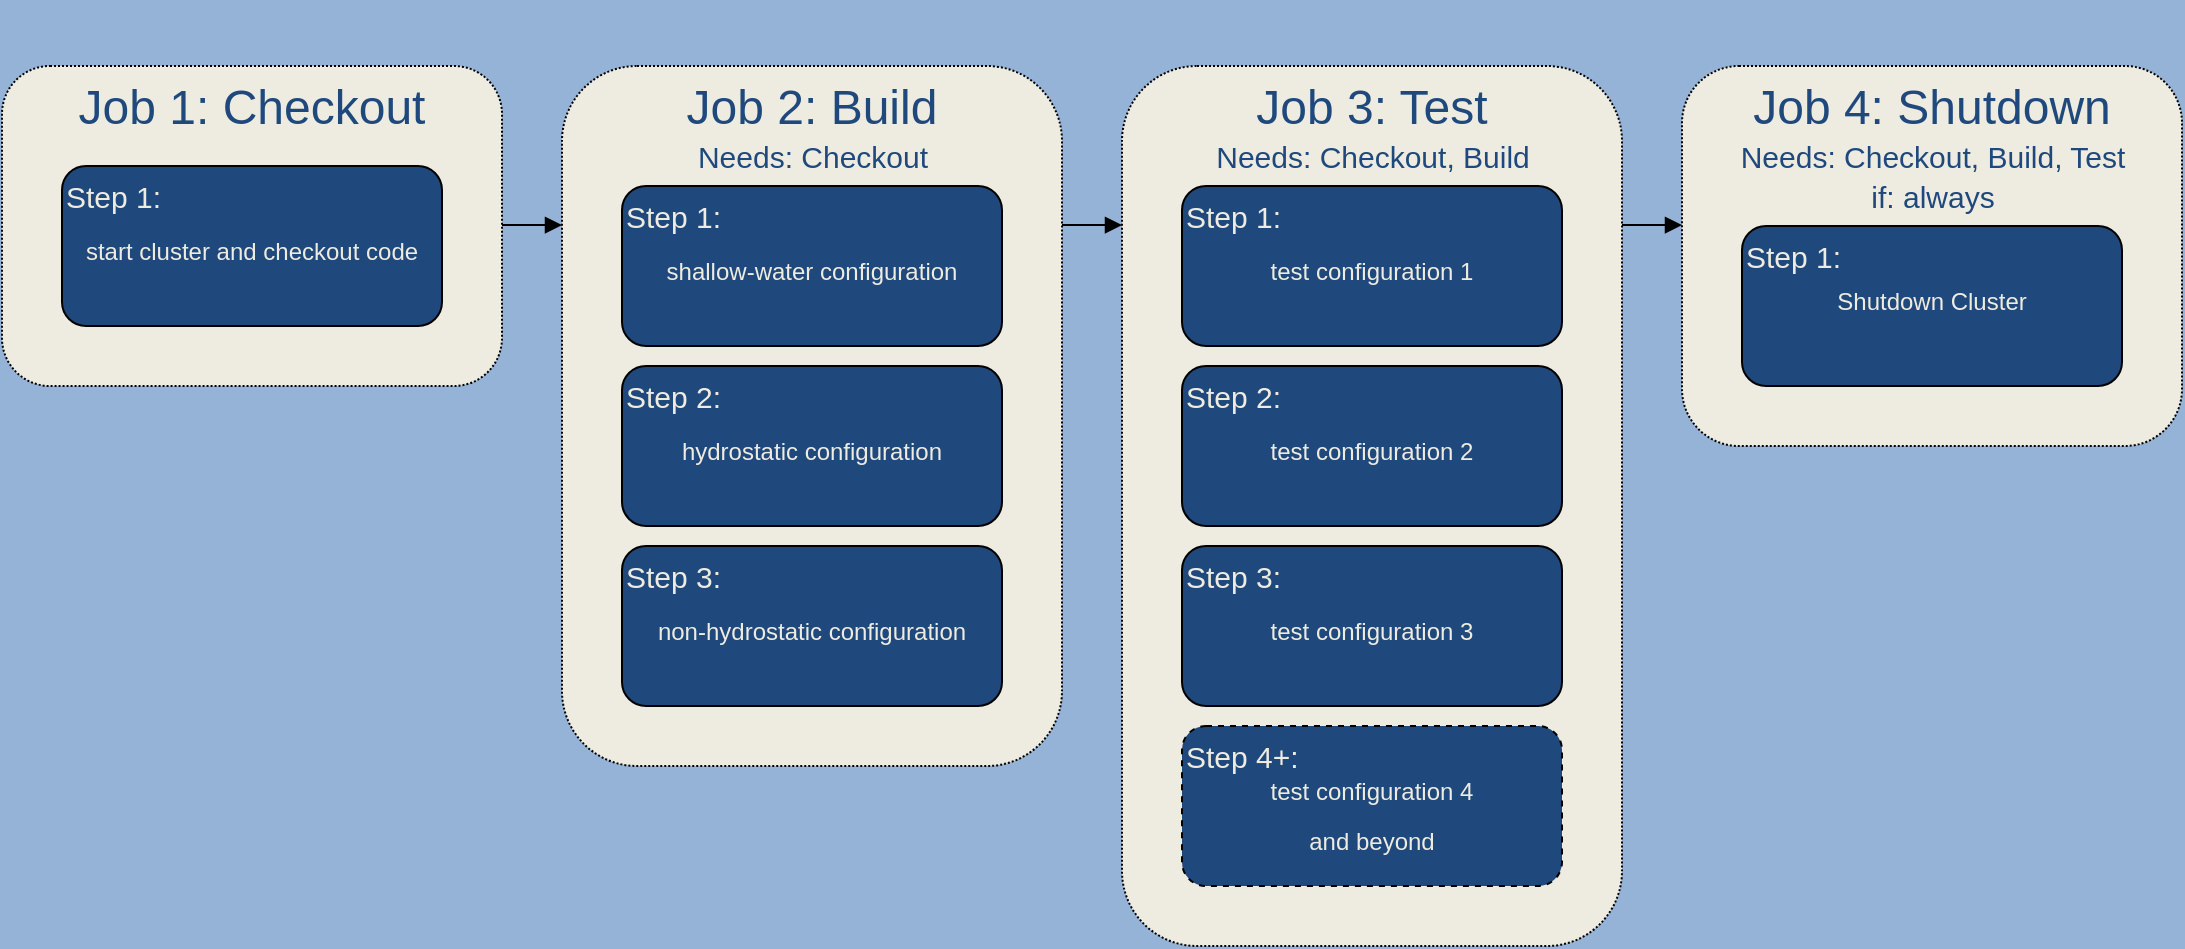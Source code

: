 <mxfile version="20.6.0" type="github">
  <diagram name="Page-1" id="efa7a0a1-bf9b-a30e-e6df-94a7791c09e9">
    <mxGraphModel dx="2047" dy="604" grid="1" gridSize="10" guides="1" tooltips="1" connect="1" arrows="1" fold="1" page="1" pageScale="1" pageWidth="826" pageHeight="1169" background="#95B3D7" math="0" shadow="0">
      <root>
        <mxCell id="0" />
        <mxCell id="1" parent="0" />
        <mxCell id="i65pdLxmEgdxma1QW-8l-159" value="&lt;font color=&quot;#1f497d&quot;&gt;Job 4: Shutdown&lt;/font&gt;" style="rounded=1;whiteSpace=wrap;html=1;dashed=1;fontSize=24;fillColor=#EEECE1;dashPattern=1 1;verticalAlign=top;" vertex="1" parent="1">
          <mxGeometry x="760" y="40" width="250" height="190" as="geometry" />
        </mxCell>
        <mxCell id="i65pdLxmEgdxma1QW-8l-160" value="&lt;font color=&quot;#1f497d&quot;&gt;Job 3: Test&lt;/font&gt;" style="rounded=1;whiteSpace=wrap;html=1;dashed=1;fontSize=24;fillColor=#EEECE1;dashPattern=1 1;verticalAlign=top;" vertex="1" parent="1">
          <mxGeometry x="480" y="40" width="250" height="440" as="geometry" />
        </mxCell>
        <mxCell id="i65pdLxmEgdxma1QW-8l-161" value="&lt;font color=&quot;#1f497d&quot;&gt;Job 2: Build&lt;/font&gt;" style="rounded=1;whiteSpace=wrap;html=1;dashed=1;fontSize=24;fillColor=#EEECE1;dashPattern=1 1;verticalAlign=top;" vertex="1" parent="1">
          <mxGeometry x="200" y="40" width="250" height="350" as="geometry" />
        </mxCell>
        <mxCell id="i65pdLxmEgdxma1QW-8l-157" value="&lt;font color=&quot;#1f497d&quot;&gt;Job 1: Checkout&lt;/font&gt;" style="rounded=1;whiteSpace=wrap;html=1;dashed=1;fontSize=24;fillColor=#EEECE1;dashPattern=1 1;verticalAlign=top;" vertex="1" parent="1">
          <mxGeometry x="-80" y="40" width="250" height="160" as="geometry" />
        </mxCell>
        <mxCell id="i65pdLxmEgdxma1QW-8l-114" value="&lt;font color=&quot;#eeece1&quot; style=&quot;font-size: 15px;&quot;&gt;Step 1:&lt;/font&gt;" style="rounded=1;whiteSpace=wrap;html=1;align=left;verticalAlign=top;fillColor=#1F497D;" vertex="1" parent="1">
          <mxGeometry x="-50" y="90" width="190" height="80" as="geometry" />
        </mxCell>
        <mxCell id="i65pdLxmEgdxma1QW-8l-115" value="&lt;font color=&quot;#eeece1&quot; style=&quot;font-size: 15px;&quot;&gt;Step 1:&lt;/font&gt;" style="rounded=1;whiteSpace=wrap;html=1;align=left;verticalAlign=top;fillColor=#1F497D;" vertex="1" parent="1">
          <mxGeometry x="230" y="100" width="190" height="80" as="geometry" />
        </mxCell>
        <mxCell id="i65pdLxmEgdxma1QW-8l-117" value="&lt;font color=&quot;#eeece1&quot;&gt;Step 2:&lt;/font&gt;" style="rounded=1;whiteSpace=wrap;html=1;verticalAlign=top;align=left;fontSize=15;fillColor=#1F497D;" vertex="1" parent="1">
          <mxGeometry x="230" y="190" width="190" height="80" as="geometry" />
        </mxCell>
        <mxCell id="i65pdLxmEgdxma1QW-8l-119" value="&lt;font color=&quot;#eeece1&quot;&gt;Step 3:&lt;/font&gt;" style="rounded=1;whiteSpace=wrap;html=1;fontSize=15;verticalAlign=top;align=left;fillColor=#1F497D;" vertex="1" parent="1">
          <mxGeometry x="230" y="280" width="190" height="80" as="geometry" />
        </mxCell>
        <mxCell id="i65pdLxmEgdxma1QW-8l-121" value="&lt;font color=&quot;#eeece1&quot;&gt;Step 1:&lt;/font&gt;" style="rounded=1;whiteSpace=wrap;html=1;verticalAlign=top;align=left;fontSize=15;fillColor=#1F497D;" vertex="1" parent="1">
          <mxGeometry x="510" y="100" width="190" height="80" as="geometry" />
        </mxCell>
        <mxCell id="i65pdLxmEgdxma1QW-8l-123" value="&lt;font color=&quot;#eeece1&quot;&gt;Step 2:&lt;/font&gt;" style="rounded=1;whiteSpace=wrap;html=1;verticalAlign=top;align=left;fontSize=15;fillColor=#1F497D;" vertex="1" parent="1">
          <mxGeometry x="510" y="190" width="190" height="80" as="geometry" />
        </mxCell>
        <mxCell id="i65pdLxmEgdxma1QW-8l-125" value="&lt;font color=&quot;#eeece1&quot;&gt;Step 3:&lt;/font&gt;" style="rounded=1;whiteSpace=wrap;html=1;fontSize=15;verticalAlign=top;align=left;fillColor=#1F497D;" vertex="1" parent="1">
          <mxGeometry x="510" y="280" width="190" height="80" as="geometry" />
        </mxCell>
        <mxCell id="i65pdLxmEgdxma1QW-8l-127" value="&lt;font color=&quot;#eeece1&quot;&gt;Step 1:&lt;/font&gt;" style="rounded=1;whiteSpace=wrap;html=1;fontSize=15;align=left;verticalAlign=top;fillColor=#1F497D;" vertex="1" parent="1">
          <mxGeometry x="790" y="120" width="190" height="80" as="geometry" />
        </mxCell>
        <mxCell id="i65pdLxmEgdxma1QW-8l-131" value="&lt;font color=&quot;#eeece1&quot;&gt;Step 4+:&lt;/font&gt;" style="rounded=1;whiteSpace=wrap;html=1;dashed=1;fontSize=15;align=left;verticalAlign=top;fillColor=#1F497D;" vertex="1" parent="1">
          <mxGeometry x="510" y="370" width="190" height="80" as="geometry" />
        </mxCell>
        <mxCell id="i65pdLxmEgdxma1QW-8l-134" style="edgeStyle=none;rounded=0;orthogonalLoop=1;jettySize=auto;html=1;exitX=0.75;exitY=1;exitDx=0;exitDy=0;dashed=1;strokeWidth=1;endArrow=none;endFill=0;" edge="1" parent="1" source="i65pdLxmEgdxma1QW-8l-127" target="i65pdLxmEgdxma1QW-8l-127">
          <mxGeometry relative="1" as="geometry" />
        </mxCell>
        <mxCell id="i65pdLxmEgdxma1QW-8l-139" value="&lt;font color=&quot;#eeece1&quot;&gt;&lt;span style=&quot;font-family: Helvetica; font-size: 12px; font-style: normal; font-variant-ligatures: normal; font-variant-caps: normal; font-weight: 400; letter-spacing: normal; orphans: 2; text-indent: 0px; text-transform: none; widows: 2; word-spacing: 0px; -webkit-text-stroke-width: 0px; text-decoration-thickness: initial; text-decoration-style: initial; text-decoration-color: initial; float: none; display: inline !important;&quot;&gt;start cluster&amp;nbsp;&lt;/span&gt;&lt;span style=&quot;font-family: Helvetica; font-size: 12px; font-style: normal; font-variant-ligatures: normal; font-variant-caps: normal; font-weight: 400; letter-spacing: normal; orphans: 2; text-indent: 0px; text-transform: none; widows: 2; word-spacing: 0px; -webkit-text-stroke-width: 0px; text-decoration-thickness: initial; text-decoration-style: initial; text-decoration-color: initial; float: none; display: inline !important;&quot;&gt;and&amp;nbsp;&lt;/span&gt;&lt;span style=&quot;font-family: Helvetica; font-size: 12px; font-style: normal; font-variant-ligatures: normal; font-variant-caps: normal; font-weight: 400; letter-spacing: normal; orphans: 2; text-indent: 0px; text-transform: none; widows: 2; word-spacing: 0px; -webkit-text-stroke-width: 0px; text-decoration-thickness: initial; text-decoration-style: initial; text-decoration-color: initial; float: none; display: inline !important;&quot;&gt;checkout code&lt;/span&gt;&lt;/font&gt;" style="text;whiteSpace=wrap;html=1;fontSize=21;align=center;" vertex="1" parent="1">
          <mxGeometry x="-40" y="110" width="170" height="40" as="geometry" />
        </mxCell>
        <mxCell id="i65pdLxmEgdxma1QW-8l-142" value="&lt;span style=&quot;font-size: 12px;&quot;&gt;&lt;font color=&quot;#eeece1&quot;&gt;shallow-water configuration&lt;/font&gt;&lt;/span&gt;" style="text;whiteSpace=wrap;html=1;fontSize=21;align=center;" vertex="1" parent="1">
          <mxGeometry x="240" y="120" width="170" height="40" as="geometry" />
        </mxCell>
        <mxCell id="i65pdLxmEgdxma1QW-8l-143" value="&lt;span style=&quot;font-size: 12px;&quot;&gt;&lt;font color=&quot;#eeece1&quot;&gt;non-hydrostatic configuration&lt;/font&gt;&lt;/span&gt;" style="text;whiteSpace=wrap;html=1;fontSize=21;align=center;" vertex="1" parent="1">
          <mxGeometry x="240" y="300" width="170" height="40" as="geometry" />
        </mxCell>
        <mxCell id="i65pdLxmEgdxma1QW-8l-144" value="&lt;span style=&quot;font-size: 12px;&quot;&gt;&lt;font color=&quot;#eeece1&quot;&gt;hydrostatic configuration&lt;/font&gt;&lt;/span&gt;" style="text;whiteSpace=wrap;html=1;fontSize=21;align=center;" vertex="1" parent="1">
          <mxGeometry x="240" y="210" width="170" height="40" as="geometry" />
        </mxCell>
        <mxCell id="i65pdLxmEgdxma1QW-8l-147" value="&lt;span style=&quot;font-size: 12px;&quot;&gt;&lt;font color=&quot;#eeece1&quot;&gt;test configuration 1&lt;/font&gt;&lt;/span&gt;" style="text;whiteSpace=wrap;html=1;fontSize=21;align=center;" vertex="1" parent="1">
          <mxGeometry x="520" y="120" width="170" height="40" as="geometry" />
        </mxCell>
        <mxCell id="i65pdLxmEgdxma1QW-8l-148" value="&lt;span style=&quot;font-size: 12px;&quot;&gt;&lt;font color=&quot;#eeece1&quot;&gt;test configuration 3&lt;/font&gt;&lt;/span&gt;" style="text;whiteSpace=wrap;html=1;fontSize=21;align=center;" vertex="1" parent="1">
          <mxGeometry x="520" y="300" width="170" height="40" as="geometry" />
        </mxCell>
        <mxCell id="i65pdLxmEgdxma1QW-8l-149" value="&lt;span style=&quot;font-size: 12px;&quot;&gt;&lt;font color=&quot;#eeece1&quot;&gt;test configuration 2&lt;/font&gt;&lt;/span&gt;" style="text;whiteSpace=wrap;html=1;fontSize=21;align=center;" vertex="1" parent="1">
          <mxGeometry x="520" y="210" width="170" height="40" as="geometry" />
        </mxCell>
        <mxCell id="i65pdLxmEgdxma1QW-8l-150" value="&lt;span style=&quot;font-size: 12px;&quot;&gt;&lt;font color=&quot;#eeece1&quot;&gt;test configuration 4&lt;br&gt;and beyond&lt;/font&gt;&lt;br&gt;&lt;/span&gt;" style="text;whiteSpace=wrap;html=1;fontSize=21;align=center;labelBackgroundColor=none;" vertex="1" parent="1">
          <mxGeometry x="540" y="380" width="130" height="80" as="geometry" />
        </mxCell>
        <mxCell id="i65pdLxmEgdxma1QW-8l-151" value="&lt;span style=&quot;font-size: 12px;&quot;&gt;&lt;font color=&quot;#eeece1&quot;&gt;Shutdown Cluster&lt;/font&gt;&lt;/span&gt;" style="text;whiteSpace=wrap;html=1;fontSize=21;align=center;" vertex="1" parent="1">
          <mxGeometry x="800" y="135" width="170" height="50" as="geometry" />
        </mxCell>
        <mxCell id="i65pdLxmEgdxma1QW-8l-152" value="&lt;font color=&quot;#1f497d&quot;&gt;Needs: Checkout&lt;/font&gt;" style="text;html=1;resizable=0;autosize=1;align=center;verticalAlign=middle;points=[];fillColor=none;strokeColor=none;rounded=0;dashed=1;fontSize=15;" vertex="1" parent="1">
          <mxGeometry x="255" y="70" width="140" height="30" as="geometry" />
        </mxCell>
        <mxCell id="i65pdLxmEgdxma1QW-8l-153" value="&lt;font color=&quot;#1f497d&quot;&gt;Needs: Checkout, Build, Test&lt;/font&gt;" style="text;html=1;resizable=0;autosize=1;align=center;verticalAlign=middle;points=[];fillColor=none;strokeColor=none;rounded=0;dashed=1;fontSize=15;" vertex="1" parent="1">
          <mxGeometry x="775" y="70" width="220" height="30" as="geometry" />
        </mxCell>
        <mxCell id="i65pdLxmEgdxma1QW-8l-154" value="&lt;font color=&quot;#1f497d&quot;&gt;Needs: Checkout, Build&lt;/font&gt;" style="text;html=1;resizable=0;autosize=1;align=center;verticalAlign=middle;points=[];fillColor=none;strokeColor=none;rounded=0;dashed=1;fontSize=15;" vertex="1" parent="1">
          <mxGeometry x="515" y="70" width="180" height="30" as="geometry" />
        </mxCell>
        <mxCell id="i65pdLxmEgdxma1QW-8l-155" value="&lt;font color=&quot;#1f497d&quot;&gt;if: always&lt;/font&gt;" style="text;html=1;resizable=0;autosize=1;align=center;verticalAlign=middle;points=[];fillColor=none;strokeColor=none;rounded=0;dashed=1;fontSize=15;" vertex="1" parent="1">
          <mxGeometry x="840" y="90" width="90" height="30" as="geometry" />
        </mxCell>
        <mxCell id="i65pdLxmEgdxma1QW-8l-162" style="edgeStyle=none;rounded=0;orthogonalLoop=1;jettySize=auto;html=1;exitX=0.75;exitY=0;exitDx=0;exitDy=0;dashed=1;strokeWidth=1;fontSize=24;endArrow=none;endFill=0;" edge="1" parent="1" source="i65pdLxmEgdxma1QW-8l-149" target="i65pdLxmEgdxma1QW-8l-149">
          <mxGeometry relative="1" as="geometry" />
        </mxCell>
        <mxCell id="i65pdLxmEgdxma1QW-8l-165" style="edgeStyle=none;rounded=0;orthogonalLoop=1;jettySize=auto;html=1;exitX=1;exitY=0;exitDx=0;exitDy=0;dashed=1;strokeWidth=1;fontSize=24;endArrow=none;endFill=0;" edge="1" parent="1" source="i65pdLxmEgdxma1QW-8l-151" target="i65pdLxmEgdxma1QW-8l-151">
          <mxGeometry relative="1" as="geometry" />
        </mxCell>
        <mxCell id="i65pdLxmEgdxma1QW-8l-171" style="edgeStyle=none;rounded=0;orthogonalLoop=1;jettySize=auto;html=1;exitX=0.5;exitY=1;exitDx=0;exitDy=0;strokeWidth=1;fontSize=24;endArrow=block;endFill=1;" edge="1" parent="1" source="i65pdLxmEgdxma1QW-8l-127" target="i65pdLxmEgdxma1QW-8l-127">
          <mxGeometry relative="1" as="geometry" />
        </mxCell>
        <mxCell id="i65pdLxmEgdxma1QW-8l-174" value="" style="edgeStyle=none;orthogonalLoop=1;jettySize=auto;html=1;rounded=0;strokeWidth=1;fontSize=24;endArrow=block;endFill=1;" edge="1" parent="1">
          <mxGeometry width="80" relative="1" as="geometry">
            <mxPoint x="170" y="119.53" as="sourcePoint" />
            <mxPoint x="200" y="119.53" as="targetPoint" />
            <Array as="points" />
          </mxGeometry>
        </mxCell>
        <mxCell id="i65pdLxmEgdxma1QW-8l-175" value="" style="edgeStyle=none;orthogonalLoop=1;jettySize=auto;html=1;rounded=0;strokeWidth=1;fontSize=24;endArrow=block;endFill=1;" edge="1" parent="1">
          <mxGeometry width="80" relative="1" as="geometry">
            <mxPoint x="450" y="119.53" as="sourcePoint" />
            <mxPoint x="480" y="119.53" as="targetPoint" />
            <Array as="points" />
          </mxGeometry>
        </mxCell>
        <mxCell id="i65pdLxmEgdxma1QW-8l-176" value="" style="edgeStyle=none;orthogonalLoop=1;jettySize=auto;html=1;rounded=0;strokeWidth=1;fontSize=24;endArrow=block;endFill=1;" edge="1" parent="1">
          <mxGeometry width="80" relative="1" as="geometry">
            <mxPoint x="730" y="119.53" as="sourcePoint" />
            <mxPoint x="760" y="119.53" as="targetPoint" />
            <Array as="points" />
          </mxGeometry>
        </mxCell>
        <mxCell id="i65pdLxmEgdxma1QW-8l-177" style="edgeStyle=none;rounded=0;orthogonalLoop=1;jettySize=auto;html=1;exitX=0;exitY=0.75;exitDx=0;exitDy=0;strokeWidth=1;fontSize=24;endArrow=block;endFill=1;" edge="1" parent="1">
          <mxGeometry relative="1" as="geometry">
            <mxPoint x="210" y="15" as="sourcePoint" />
            <mxPoint x="210" y="15" as="targetPoint" />
          </mxGeometry>
        </mxCell>
      </root>
    </mxGraphModel>
  </diagram>
</mxfile>
